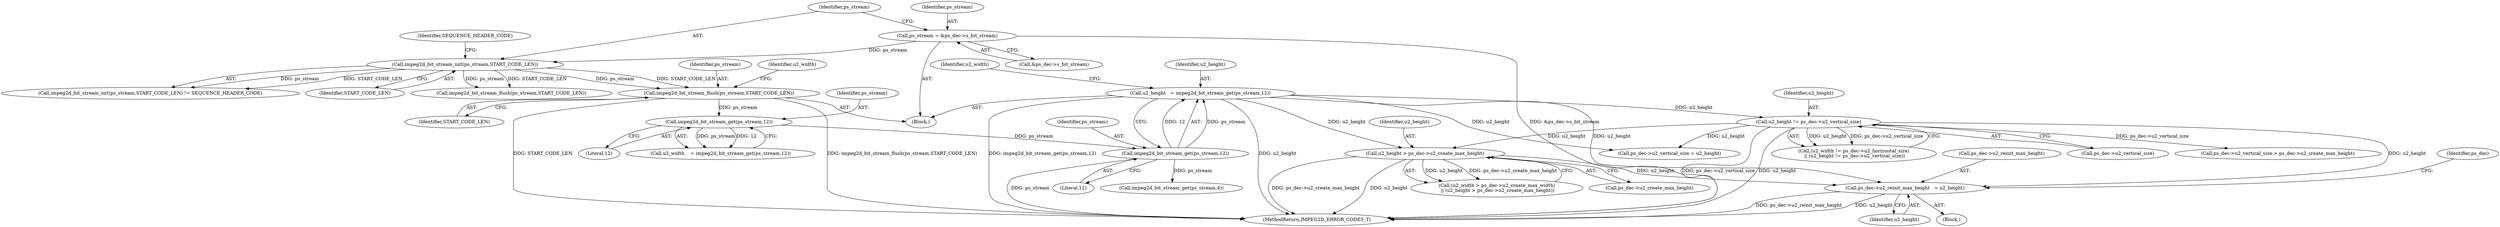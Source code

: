 digraph "0_Android_f301cff2c1ddd880d9a2c77b22602a137519867b@pointer" {
"1000224" [label="(Call,ps_dec->u2_reinit_max_height   = u2_height)"];
"1000167" [label="(Call,u2_height != ps_dec->u2_vertical_size)"];
"1000155" [label="(Call,u2_height   = impeg2d_bit_stream_get(ps_stream,12))"];
"1000157" [label="(Call,impeg2d_bit_stream_get(ps_stream,12))"];
"1000152" [label="(Call,impeg2d_bit_stream_get(ps_stream,12))"];
"1000147" [label="(Call,impeg2d_bit_stream_flush(ps_stream,START_CODE_LEN))"];
"1000137" [label="(Call,impeg2d_bit_stream_nxt(ps_stream,START_CODE_LEN))"];
"1000127" [label="(Call,ps_stream = &ps_dec->s_bit_stream)"];
"1000214" [label="(Call,u2_height > ps_dec->u2_create_max_height)"];
"1000185" [label="(Call,ps_dec->u2_vertical_size = u2_height)"];
"1000251" [label="(Call,ps_dec->u2_vertical_size > ps_dec->u2_create_max_height)"];
"1000224" [label="(Call,ps_dec->u2_reinit_max_height   = u2_height)"];
"1000219" [label="(Block,)"];
"1000157" [label="(Call,impeg2d_bit_stream_get(ps_stream,12))"];
"1000138" [label="(Identifier,ps_stream)"];
"1000150" [label="(Call,u2_width    = impeg2d_bit_stream_get(ps_stream,12))"];
"1000129" [label="(Call,&ps_dec->s_bit_stream)"];
"1000128" [label="(Identifier,ps_stream)"];
"1000156" [label="(Identifier,u2_height)"];
"1000163" [label="(Identifier,u2_width)"];
"1000158" [label="(Identifier,ps_stream)"];
"1000225" [label="(Call,ps_dec->u2_reinit_max_height)"];
"1000161" [label="(Call,(u2_width != ps_dec->u2_horizontal_size)\n || (u2_height != ps_dec->u2_vertical_size))"];
"1000215" [label="(Identifier,u2_height)"];
"1000142" [label="(Call,impeg2d_bit_stream_flush(ps_stream,START_CODE_LEN))"];
"1000127" [label="(Call,ps_stream = &ps_dec->s_bit_stream)"];
"1000155" [label="(Call,u2_height   = impeg2d_bit_stream_get(ps_stream,12))"];
"1000169" [label="(Call,ps_dec->u2_vertical_size)"];
"1000214" [label="(Call,u2_height > ps_dec->u2_create_max_height)"];
"1000148" [label="(Identifier,ps_stream)"];
"1000216" [label="(Call,ps_dec->u2_create_max_height)"];
"1000136" [label="(Call,impeg2d_bit_stream_nxt(ps_stream,START_CODE_LEN) != SEQUENCE_HEADER_CODE)"];
"1000125" [label="(Block,)"];
"1000168" [label="(Identifier,u2_height)"];
"1000140" [label="(Identifier,SEQUENCE_HEADER_CODE)"];
"1000154" [label="(Literal,12)"];
"1000167" [label="(Call,u2_height != ps_dec->u2_vertical_size)"];
"1000159" [label="(Literal,12)"];
"1000149" [label="(Identifier,START_CODE_LEN)"];
"1000270" [label="(Call,impeg2d_bit_stream_get(ps_stream,4))"];
"1000208" [label="(Call,(u2_width > ps_dec->u2_create_max_width)\n || (u2_height > ps_dec->u2_create_max_height))"];
"1000153" [label="(Identifier,ps_stream)"];
"1000147" [label="(Call,impeg2d_bit_stream_flush(ps_stream,START_CODE_LEN))"];
"1000151" [label="(Identifier,u2_width)"];
"1000152" [label="(Call,impeg2d_bit_stream_get(ps_stream,12))"];
"1000139" [label="(Identifier,START_CODE_LEN)"];
"1000380" [label="(MethodReturn,IMPEG2D_ERROR_CODES_T)"];
"1000228" [label="(Identifier,u2_height)"];
"1000137" [label="(Call,impeg2d_bit_stream_nxt(ps_stream,START_CODE_LEN))"];
"1000231" [label="(Identifier,ps_dec)"];
"1000224" -> "1000219"  [label="AST: "];
"1000224" -> "1000228"  [label="CFG: "];
"1000225" -> "1000224"  [label="AST: "];
"1000228" -> "1000224"  [label="AST: "];
"1000231" -> "1000224"  [label="CFG: "];
"1000224" -> "1000380"  [label="DDG: ps_dec->u2_reinit_max_height"];
"1000224" -> "1000380"  [label="DDG: u2_height"];
"1000167" -> "1000224"  [label="DDG: u2_height"];
"1000214" -> "1000224"  [label="DDG: u2_height"];
"1000155" -> "1000224"  [label="DDG: u2_height"];
"1000167" -> "1000161"  [label="AST: "];
"1000167" -> "1000169"  [label="CFG: "];
"1000168" -> "1000167"  [label="AST: "];
"1000169" -> "1000167"  [label="AST: "];
"1000161" -> "1000167"  [label="CFG: "];
"1000167" -> "1000380"  [label="DDG: ps_dec->u2_vertical_size"];
"1000167" -> "1000380"  [label="DDG: u2_height"];
"1000167" -> "1000161"  [label="DDG: u2_height"];
"1000167" -> "1000161"  [label="DDG: ps_dec->u2_vertical_size"];
"1000155" -> "1000167"  [label="DDG: u2_height"];
"1000167" -> "1000185"  [label="DDG: u2_height"];
"1000167" -> "1000214"  [label="DDG: u2_height"];
"1000167" -> "1000251"  [label="DDG: ps_dec->u2_vertical_size"];
"1000155" -> "1000125"  [label="AST: "];
"1000155" -> "1000157"  [label="CFG: "];
"1000156" -> "1000155"  [label="AST: "];
"1000157" -> "1000155"  [label="AST: "];
"1000163" -> "1000155"  [label="CFG: "];
"1000155" -> "1000380"  [label="DDG: impeg2d_bit_stream_get(ps_stream,12)"];
"1000155" -> "1000380"  [label="DDG: u2_height"];
"1000157" -> "1000155"  [label="DDG: ps_stream"];
"1000157" -> "1000155"  [label="DDG: 12"];
"1000155" -> "1000185"  [label="DDG: u2_height"];
"1000155" -> "1000214"  [label="DDG: u2_height"];
"1000157" -> "1000159"  [label="CFG: "];
"1000158" -> "1000157"  [label="AST: "];
"1000159" -> "1000157"  [label="AST: "];
"1000157" -> "1000380"  [label="DDG: ps_stream"];
"1000152" -> "1000157"  [label="DDG: ps_stream"];
"1000157" -> "1000270"  [label="DDG: ps_stream"];
"1000152" -> "1000150"  [label="AST: "];
"1000152" -> "1000154"  [label="CFG: "];
"1000153" -> "1000152"  [label="AST: "];
"1000154" -> "1000152"  [label="AST: "];
"1000150" -> "1000152"  [label="CFG: "];
"1000152" -> "1000150"  [label="DDG: ps_stream"];
"1000152" -> "1000150"  [label="DDG: 12"];
"1000147" -> "1000152"  [label="DDG: ps_stream"];
"1000147" -> "1000125"  [label="AST: "];
"1000147" -> "1000149"  [label="CFG: "];
"1000148" -> "1000147"  [label="AST: "];
"1000149" -> "1000147"  [label="AST: "];
"1000151" -> "1000147"  [label="CFG: "];
"1000147" -> "1000380"  [label="DDG: START_CODE_LEN"];
"1000147" -> "1000380"  [label="DDG: impeg2d_bit_stream_flush(ps_stream,START_CODE_LEN)"];
"1000137" -> "1000147"  [label="DDG: ps_stream"];
"1000137" -> "1000147"  [label="DDG: START_CODE_LEN"];
"1000137" -> "1000136"  [label="AST: "];
"1000137" -> "1000139"  [label="CFG: "];
"1000138" -> "1000137"  [label="AST: "];
"1000139" -> "1000137"  [label="AST: "];
"1000140" -> "1000137"  [label="CFG: "];
"1000137" -> "1000136"  [label="DDG: ps_stream"];
"1000137" -> "1000136"  [label="DDG: START_CODE_LEN"];
"1000127" -> "1000137"  [label="DDG: ps_stream"];
"1000137" -> "1000142"  [label="DDG: ps_stream"];
"1000137" -> "1000142"  [label="DDG: START_CODE_LEN"];
"1000127" -> "1000125"  [label="AST: "];
"1000127" -> "1000129"  [label="CFG: "];
"1000128" -> "1000127"  [label="AST: "];
"1000129" -> "1000127"  [label="AST: "];
"1000138" -> "1000127"  [label="CFG: "];
"1000127" -> "1000380"  [label="DDG: &ps_dec->s_bit_stream"];
"1000214" -> "1000208"  [label="AST: "];
"1000214" -> "1000216"  [label="CFG: "];
"1000215" -> "1000214"  [label="AST: "];
"1000216" -> "1000214"  [label="AST: "];
"1000208" -> "1000214"  [label="CFG: "];
"1000214" -> "1000380"  [label="DDG: ps_dec->u2_create_max_height"];
"1000214" -> "1000380"  [label="DDG: u2_height"];
"1000214" -> "1000208"  [label="DDG: u2_height"];
"1000214" -> "1000208"  [label="DDG: ps_dec->u2_create_max_height"];
}
